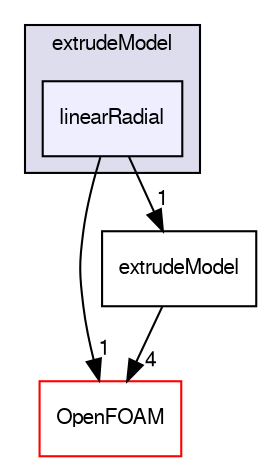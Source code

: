 digraph "src/mesh/extrudeModel/linearRadial" {
  bgcolor=transparent;
  compound=true
  node [ fontsize="10", fontname="FreeSans"];
  edge [ labelfontsize="10", labelfontname="FreeSans"];
  subgraph clusterdir_8ffb679a374cef825c70454904c9ea60 {
    graph [ bgcolor="#ddddee", pencolor="black", label="extrudeModel" fontname="FreeSans", fontsize="10", URL="dir_8ffb679a374cef825c70454904c9ea60.html"]
  dir_b1bf3374bc42f752d7498a609802add1 [shape=box, label="linearRadial", style="filled", fillcolor="#eeeeff", pencolor="black", URL="dir_b1bf3374bc42f752d7498a609802add1.html"];
  }
  dir_c5473ff19b20e6ec4dfe5c310b3778a8 [shape=box label="OpenFOAM" color="red" URL="dir_c5473ff19b20e6ec4dfe5c310b3778a8.html"];
  dir_072a70ecf265f9f34db16321b07bc568 [shape=box label="extrudeModel" URL="dir_072a70ecf265f9f34db16321b07bc568.html"];
  dir_b1bf3374bc42f752d7498a609802add1->dir_c5473ff19b20e6ec4dfe5c310b3778a8 [headlabel="1", labeldistance=1.5 headhref="dir_001580_001732.html"];
  dir_b1bf3374bc42f752d7498a609802add1->dir_072a70ecf265f9f34db16321b07bc568 [headlabel="1", labeldistance=1.5 headhref="dir_001580_001577.html"];
  dir_072a70ecf265f9f34db16321b07bc568->dir_c5473ff19b20e6ec4dfe5c310b3778a8 [headlabel="4", labeldistance=1.5 headhref="dir_001577_001732.html"];
}
